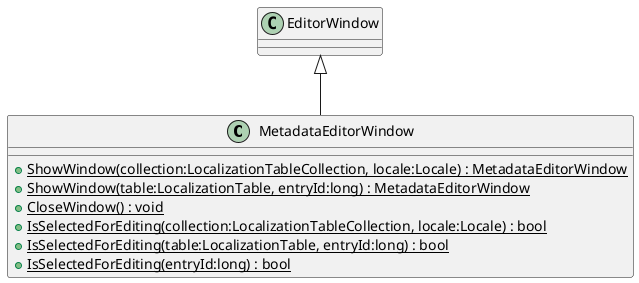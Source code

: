 @startuml
class MetadataEditorWindow {
    + {static} ShowWindow(collection:LocalizationTableCollection, locale:Locale) : MetadataEditorWindow
    + {static} ShowWindow(table:LocalizationTable, entryId:long) : MetadataEditorWindow
    + {static} CloseWindow() : void
    + {static} IsSelectedForEditing(collection:LocalizationTableCollection, locale:Locale) : bool
    + {static} IsSelectedForEditing(table:LocalizationTable, entryId:long) : bool
    + {static} IsSelectedForEditing(entryId:long) : bool
}
EditorWindow <|-- MetadataEditorWindow
@enduml
